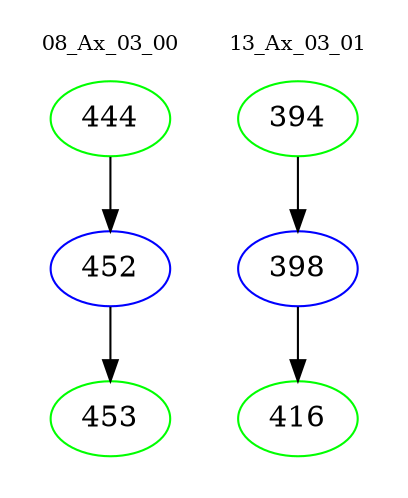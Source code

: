 digraph{
subgraph cluster_0 {
color = white
label = "08_Ax_03_00";
fontsize=10;
T0_444 [label="444", color="green"]
T0_444 -> T0_452 [color="black"]
T0_452 [label="452", color="blue"]
T0_452 -> T0_453 [color="black"]
T0_453 [label="453", color="green"]
}
subgraph cluster_1 {
color = white
label = "13_Ax_03_01";
fontsize=10;
T1_394 [label="394", color="green"]
T1_394 -> T1_398 [color="black"]
T1_398 [label="398", color="blue"]
T1_398 -> T1_416 [color="black"]
T1_416 [label="416", color="green"]
}
}
